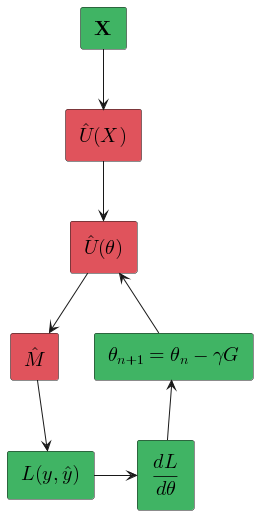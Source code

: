 @startuml
rectangle "<latex>\mathbf{X}</latex>" as x #40B464
rectangle "<latex>\hat{U}(X)</latex>" as ux #E0535C
rectangle "<latex>\hat{U}(\theta)</latex>" as ut #E0535C
rectangle "<latex>\hat{M}</latex>" as measure #E0535C
rectangle "<latex>L(y, \hat{y})</latex>" as loss #40B464
rectangle "<latex>\frac{dL}{d\theta}</latex>" as grad #40B464
rectangle "<latex>\theta_{n+1} = \theta_n - \gamma G</latex>" as upd #40B464

x --> ux
ux --> ut
ut --> measure
measure --> loss
loss -> grad
upd <-- grad
ut <- upd
@enduml
